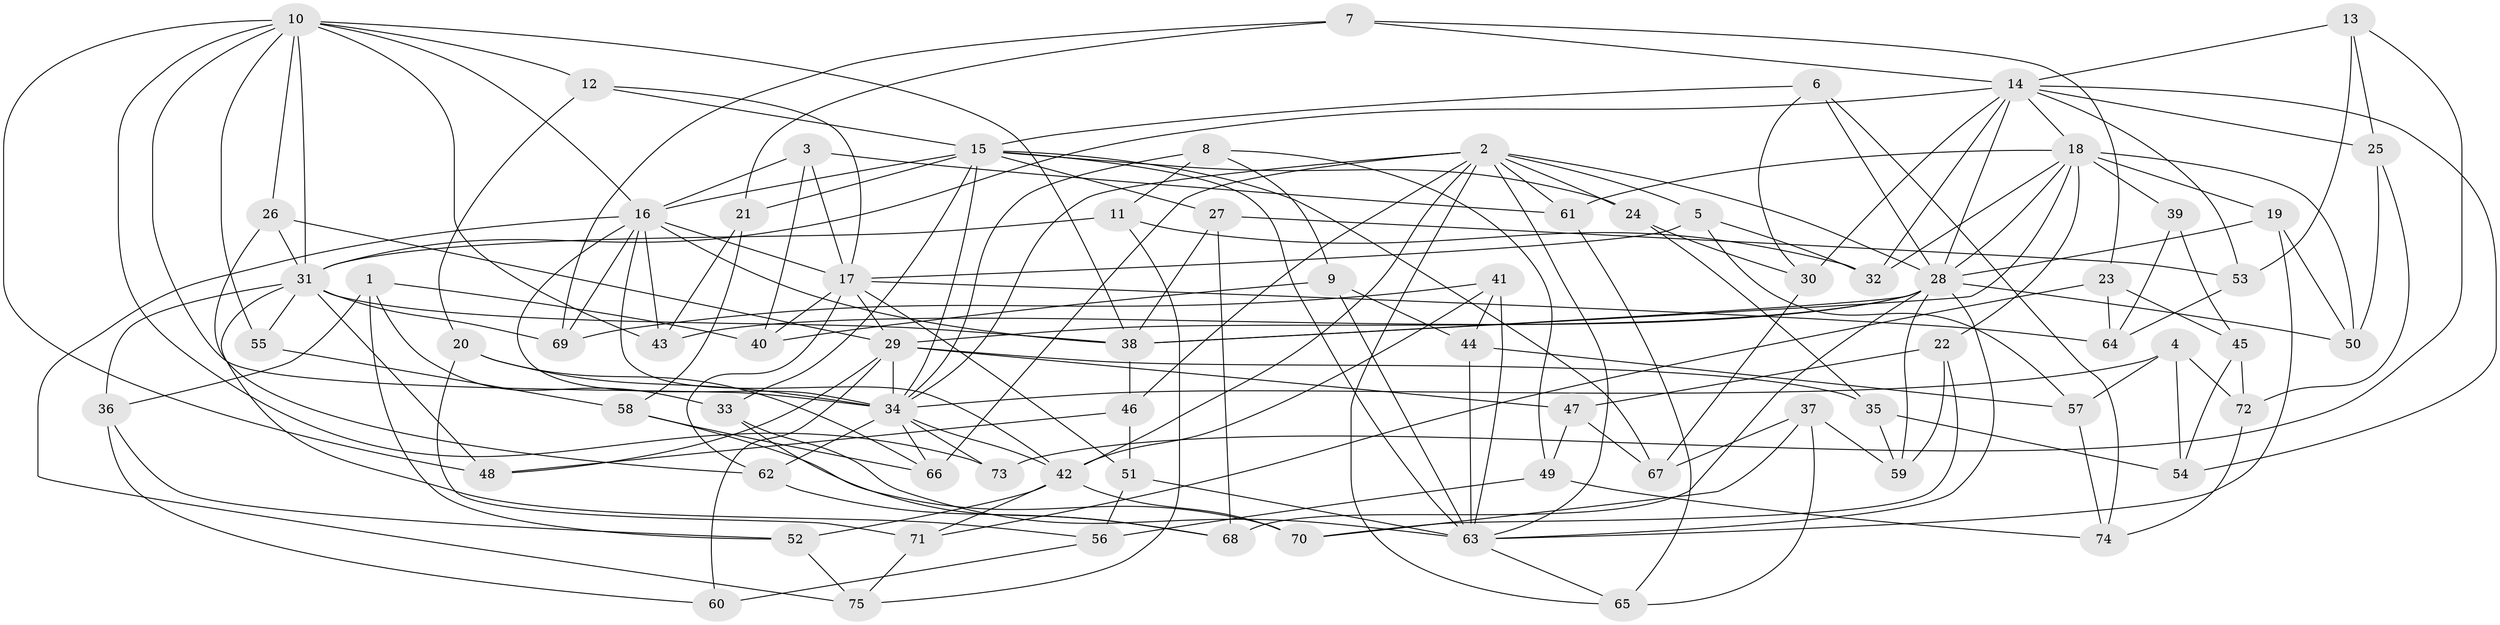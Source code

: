 // original degree distribution, {4: 1.0}
// Generated by graph-tools (version 1.1) at 2025/53/03/04/25 22:53:48]
// undirected, 75 vertices, 187 edges
graph export_dot {
  node [color=gray90,style=filled];
  1;
  2;
  3;
  4;
  5;
  6;
  7;
  8;
  9;
  10;
  11;
  12;
  13;
  14;
  15;
  16;
  17;
  18;
  19;
  20;
  21;
  22;
  23;
  24;
  25;
  26;
  27;
  28;
  29;
  30;
  31;
  32;
  33;
  34;
  35;
  36;
  37;
  38;
  39;
  40;
  41;
  42;
  43;
  44;
  45;
  46;
  47;
  48;
  49;
  50;
  51;
  52;
  53;
  54;
  55;
  56;
  57;
  58;
  59;
  60;
  61;
  62;
  63;
  64;
  65;
  66;
  67;
  68;
  69;
  70;
  71;
  72;
  73;
  74;
  75;
  1 -- 33 [weight=1.0];
  1 -- 36 [weight=1.0];
  1 -- 40 [weight=1.0];
  1 -- 52 [weight=1.0];
  2 -- 5 [weight=1.0];
  2 -- 24 [weight=1.0];
  2 -- 28 [weight=1.0];
  2 -- 34 [weight=1.0];
  2 -- 42 [weight=1.0];
  2 -- 46 [weight=1.0];
  2 -- 61 [weight=1.0];
  2 -- 63 [weight=1.0];
  2 -- 65 [weight=1.0];
  2 -- 66 [weight=1.0];
  3 -- 16 [weight=1.0];
  3 -- 17 [weight=1.0];
  3 -- 40 [weight=1.0];
  3 -- 61 [weight=1.0];
  4 -- 34 [weight=1.0];
  4 -- 54 [weight=1.0];
  4 -- 57 [weight=1.0];
  4 -- 72 [weight=1.0];
  5 -- 17 [weight=1.0];
  5 -- 32 [weight=1.0];
  5 -- 57 [weight=1.0];
  6 -- 15 [weight=1.0];
  6 -- 28 [weight=1.0];
  6 -- 30 [weight=1.0];
  6 -- 74 [weight=1.0];
  7 -- 14 [weight=1.0];
  7 -- 21 [weight=1.0];
  7 -- 23 [weight=1.0];
  7 -- 69 [weight=1.0];
  8 -- 9 [weight=1.0];
  8 -- 11 [weight=1.0];
  8 -- 34 [weight=1.0];
  8 -- 49 [weight=1.0];
  9 -- 40 [weight=1.0];
  9 -- 44 [weight=1.0];
  9 -- 63 [weight=1.0];
  10 -- 12 [weight=1.0];
  10 -- 16 [weight=1.0];
  10 -- 26 [weight=1.0];
  10 -- 31 [weight=2.0];
  10 -- 34 [weight=1.0];
  10 -- 38 [weight=1.0];
  10 -- 43 [weight=1.0];
  10 -- 48 [weight=1.0];
  10 -- 55 [weight=1.0];
  10 -- 73 [weight=2.0];
  11 -- 31 [weight=1.0];
  11 -- 32 [weight=1.0];
  11 -- 75 [weight=1.0];
  12 -- 15 [weight=1.0];
  12 -- 17 [weight=1.0];
  12 -- 20 [weight=1.0];
  13 -- 14 [weight=1.0];
  13 -- 25 [weight=1.0];
  13 -- 53 [weight=1.0];
  13 -- 73 [weight=1.0];
  14 -- 18 [weight=1.0];
  14 -- 25 [weight=1.0];
  14 -- 28 [weight=1.0];
  14 -- 30 [weight=1.0];
  14 -- 31 [weight=1.0];
  14 -- 32 [weight=1.0];
  14 -- 53 [weight=1.0];
  14 -- 54 [weight=1.0];
  15 -- 16 [weight=1.0];
  15 -- 21 [weight=1.0];
  15 -- 24 [weight=1.0];
  15 -- 27 [weight=1.0];
  15 -- 33 [weight=1.0];
  15 -- 34 [weight=1.0];
  15 -- 63 [weight=1.0];
  15 -- 67 [weight=1.0];
  16 -- 17 [weight=1.0];
  16 -- 34 [weight=1.0];
  16 -- 38 [weight=2.0];
  16 -- 42 [weight=2.0];
  16 -- 43 [weight=1.0];
  16 -- 69 [weight=1.0];
  16 -- 75 [weight=1.0];
  17 -- 29 [weight=2.0];
  17 -- 40 [weight=1.0];
  17 -- 51 [weight=1.0];
  17 -- 62 [weight=1.0];
  17 -- 64 [weight=1.0];
  18 -- 19 [weight=1.0];
  18 -- 22 [weight=1.0];
  18 -- 28 [weight=1.0];
  18 -- 32 [weight=1.0];
  18 -- 38 [weight=1.0];
  18 -- 39 [weight=2.0];
  18 -- 50 [weight=1.0];
  18 -- 61 [weight=1.0];
  19 -- 28 [weight=1.0];
  19 -- 50 [weight=1.0];
  19 -- 63 [weight=1.0];
  20 -- 34 [weight=1.0];
  20 -- 66 [weight=1.0];
  20 -- 71 [weight=1.0];
  21 -- 43 [weight=1.0];
  21 -- 58 [weight=1.0];
  22 -- 47 [weight=1.0];
  22 -- 59 [weight=1.0];
  22 -- 70 [weight=1.0];
  23 -- 45 [weight=1.0];
  23 -- 64 [weight=1.0];
  23 -- 71 [weight=1.0];
  24 -- 30 [weight=1.0];
  24 -- 35 [weight=1.0];
  25 -- 50 [weight=1.0];
  25 -- 72 [weight=1.0];
  26 -- 29 [weight=1.0];
  26 -- 31 [weight=1.0];
  26 -- 62 [weight=1.0];
  27 -- 38 [weight=1.0];
  27 -- 53 [weight=1.0];
  27 -- 68 [weight=1.0];
  28 -- 29 [weight=1.0];
  28 -- 38 [weight=1.0];
  28 -- 43 [weight=1.0];
  28 -- 50 [weight=1.0];
  28 -- 59 [weight=1.0];
  28 -- 63 [weight=1.0];
  28 -- 68 [weight=1.0];
  29 -- 34 [weight=1.0];
  29 -- 35 [weight=1.0];
  29 -- 47 [weight=1.0];
  29 -- 48 [weight=1.0];
  29 -- 60 [weight=2.0];
  30 -- 67 [weight=1.0];
  31 -- 36 [weight=1.0];
  31 -- 38 [weight=1.0];
  31 -- 48 [weight=1.0];
  31 -- 55 [weight=2.0];
  31 -- 56 [weight=1.0];
  31 -- 69 [weight=1.0];
  33 -- 63 [weight=1.0];
  33 -- 68 [weight=1.0];
  34 -- 42 [weight=1.0];
  34 -- 62 [weight=1.0];
  34 -- 66 [weight=1.0];
  34 -- 73 [weight=1.0];
  35 -- 54 [weight=1.0];
  35 -- 59 [weight=1.0];
  36 -- 52 [weight=1.0];
  36 -- 60 [weight=1.0];
  37 -- 59 [weight=1.0];
  37 -- 65 [weight=1.0];
  37 -- 67 [weight=1.0];
  37 -- 70 [weight=1.0];
  38 -- 46 [weight=1.0];
  39 -- 45 [weight=1.0];
  39 -- 64 [weight=1.0];
  41 -- 42 [weight=1.0];
  41 -- 44 [weight=1.0];
  41 -- 63 [weight=1.0];
  41 -- 69 [weight=1.0];
  42 -- 52 [weight=1.0];
  42 -- 70 [weight=1.0];
  42 -- 71 [weight=1.0];
  44 -- 57 [weight=1.0];
  44 -- 63 [weight=1.0];
  45 -- 54 [weight=1.0];
  45 -- 72 [weight=1.0];
  46 -- 48 [weight=1.0];
  46 -- 51 [weight=1.0];
  47 -- 49 [weight=1.0];
  47 -- 67 [weight=1.0];
  49 -- 56 [weight=1.0];
  49 -- 74 [weight=1.0];
  51 -- 56 [weight=1.0];
  51 -- 63 [weight=1.0];
  52 -- 75 [weight=1.0];
  53 -- 64 [weight=1.0];
  55 -- 58 [weight=1.0];
  56 -- 60 [weight=1.0];
  57 -- 74 [weight=1.0];
  58 -- 66 [weight=1.0];
  58 -- 70 [weight=1.0];
  61 -- 65 [weight=1.0];
  62 -- 68 [weight=1.0];
  63 -- 65 [weight=1.0];
  71 -- 75 [weight=1.0];
  72 -- 74 [weight=1.0];
}
